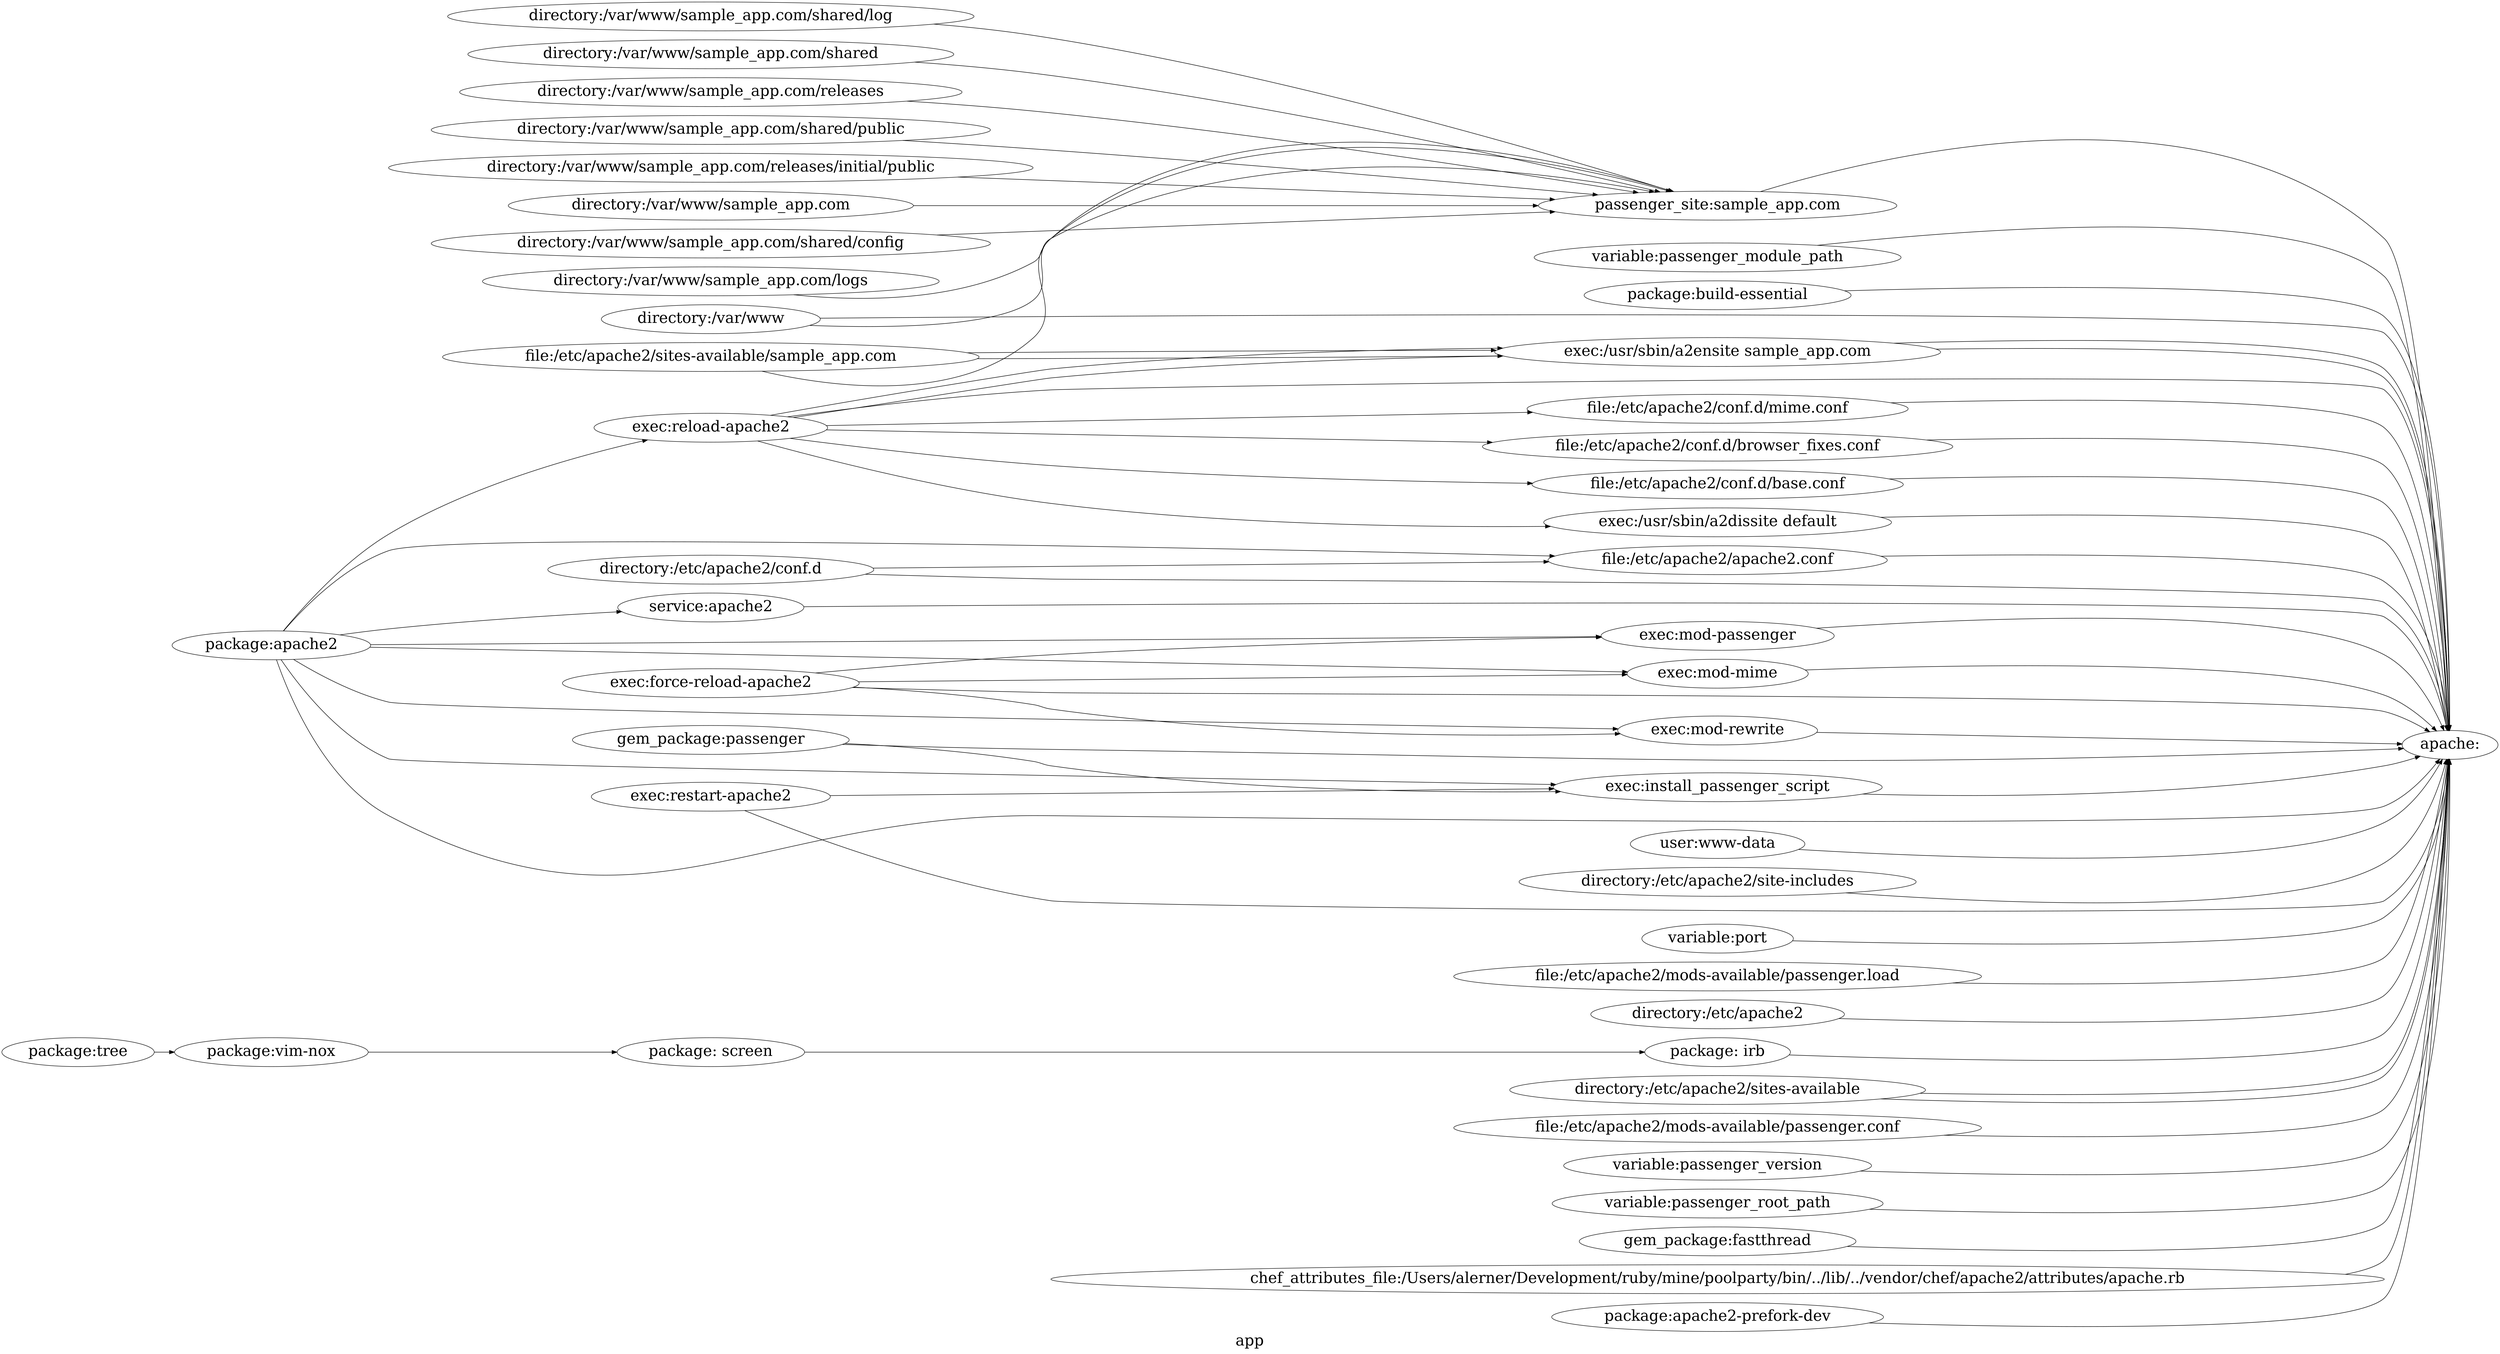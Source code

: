 digraph GRATR__Digraph {
    label = "app"
    rankdir = LR
    fontsize = 30
    bgcolor = white
    "directory:/var/www/sample_app.com/shared/config" [
        color = "#111111",
        fontsize = 30,
        style = rounded,
        label = "directory:/var/www/sample_app.com/shared/config"
    ]

    "variable:passenger_module_path" [
        color = "#111111",
        fontsize = 30,
        style = rounded,
        label = "variable:passenger_module_path"
    ]

    "package:build-essential" [
        color = "#111111",
        fontsize = 30,
        style = rounded,
        label = "package:build-essential"
    ]

    "exec:mod-rewrite" [
        color = "#111111",
        fontsize = 30,
        style = rounded,
        label = "exec:mod-rewrite"
    ]

    "file:/etc/apache2/conf.d/base.conf" [
        color = "#111111",
        fontsize = 30,
        style = rounded,
        label = "file:/etc/apache2/conf.d/base.conf"
    ]

    "exec:/usr/sbin/a2dissite default" [
        color = "#111111",
        fontsize = 30,
        style = rounded,
        label = "exec:/usr/sbin/a2dissite default"
    ]

    "user:www-data" [
        color = "#111111",
        fontsize = 30,
        style = rounded,
        label = "user:www-data"
    ]

    "directory:/var/www/sample_app.com/logs" [
        color = "#111111",
        fontsize = 30,
        style = rounded,
        label = "directory:/var/www/sample_app.com/logs"
    ]

    "file:/etc/apache2/apache2.conf" [
        color = "#111111",
        fontsize = 30,
        style = rounded,
        label = "file:/etc/apache2/apache2.conf"
    ]

    "directory:/etc/apache2/site-includes" [
        color = "#111111",
        fontsize = 30,
        style = rounded,
        label = "directory:/etc/apache2/site-includes"
    ]

    "apache:" [
        color = "#111111",
        fontsize = 30,
        style = rounded,
        label = "apache:"
    ]

    "package: irb" [
        color = "#111111",
        fontsize = 30,
        style = rounded,
        label = "package: irb"
    ]

    "directory:/var/www/sample_app.com/shared/log" [
        color = "#111111",
        fontsize = 30,
        style = rounded,
        label = "directory:/var/www/sample_app.com/shared/log"
    ]

    "file:/etc/apache2/conf.d/mime.conf" [
        color = "#111111",
        fontsize = 30,
        style = rounded,
        label = "file:/etc/apache2/conf.d/mime.conf"
    ]

    "directory:/etc/apache2/conf.d" [
        color = "#111111",
        fontsize = 30,
        style = rounded,
        label = "directory:/etc/apache2/conf.d"
    ]

    "variable:port" [
        color = "#111111",
        fontsize = 30,
        style = rounded,
        label = "variable:port"
    ]

    "exec:reload-apache2" [
        color = "#111111",
        fontsize = 30,
        style = rounded,
        label = "exec:reload-apache2"
    ]

    "package: screen" [
        color = "#111111",
        fontsize = 30,
        style = rounded,
        label = "package: screen"
    ]

    "exec:install_passenger_script" [
        color = "#111111",
        fontsize = 30,
        style = rounded,
        label = "exec:install_passenger_script"
    ]

    "exec:mod-passenger" [
        color = "#111111",
        fontsize = 30,
        style = rounded,
        label = "exec:mod-passenger"
    ]

    "file:/etc/apache2/mods-available/passenger.load" [
        color = "#111111",
        fontsize = 30,
        style = rounded,
        label = "file:/etc/apache2/mods-available/passenger.load"
    ]

    "directory:/etc/apache2" [
        color = "#111111",
        fontsize = 30,
        style = rounded,
        label = "directory:/etc/apache2"
    ]

    "directory:/var/www" [
        color = "#111111",
        fontsize = 30,
        style = rounded,
        label = "directory:/var/www"
    ]

    "package:vim-nox" [
        color = "#111111",
        fontsize = 30,
        style = rounded,
        label = "package:vim-nox"
    ]

    "package:tree" [
        color = "#111111",
        fontsize = 30,
        style = rounded,
        label = "package:tree"
    ]

    "directory:/var/www/sample_app.com/shared" [
        color = "#111111",
        fontsize = 30,
        style = rounded,
        label = "directory:/var/www/sample_app.com/shared"
    ]

    "directory:/var/www/sample_app.com/releases" [
        color = "#111111",
        fontsize = 30,
        style = rounded,
        label = "directory:/var/www/sample_app.com/releases"
    ]

    "exec:/usr/sbin/a2ensite sample_app.com" [
        color = "#111111",
        fontsize = 30,
        style = rounded,
        label = "exec:/usr/sbin/a2ensite sample_app.com"
    ]

    "directory:/etc/apache2/sites-available" [
        color = "#111111",
        fontsize = 30,
        style = rounded,
        label = "directory:/etc/apache2/sites-available"
    ]

    "file:/etc/apache2/mods-available/passenger.conf" [
        color = "#111111",
        fontsize = 30,
        style = rounded,
        label = "file:/etc/apache2/mods-available/passenger.conf"
    ]

    "file:/etc/apache2/conf.d/browser_fixes.conf" [
        color = "#111111",
        fontsize = 30,
        style = rounded,
        label = "file:/etc/apache2/conf.d/browser_fixes.conf"
    ]

    "passenger_site:sample_app.com" [
        color = "#111111",
        fontsize = 30,
        style = rounded,
        label = "passenger_site:sample_app.com"
    ]

    "variable:passenger_version" [
        color = "#111111",
        fontsize = 30,
        style = rounded,
        label = "variable:passenger_version"
    ]

    "package:apache2" [
        color = "#111111",
        fontsize = 30,
        style = rounded,
        label = "package:apache2"
    ]

    "exec:/usr/sbin/a2ensite sample_app.com" [
        color = "#111111",
        fontsize = 30,
        style = rounded,
        label = "exec:/usr/sbin/a2ensite sample_app.com"
    ]

    "directory:/etc/apache2/sites-available" [
        color = "#111111",
        fontsize = 30,
        style = rounded,
        label = "directory:/etc/apache2/sites-available"
    ]

    "directory:/var/www/sample_app.com/shared/public" [
        color = "#111111",
        fontsize = 30,
        style = rounded,
        label = "directory:/var/www/sample_app.com/shared/public"
    ]

    "file:/etc/apache2/sites-available/sample_app.com" [
        color = "#111111",
        fontsize = 30,
        style = rounded,
        label = "file:/etc/apache2/sites-available/sample_app.com"
    ]

    "gem_package:passenger" [
        color = "#111111",
        fontsize = 30,
        style = rounded,
        label = "gem_package:passenger"
    ]

    "variable:passenger_root_path" [
        color = "#111111",
        fontsize = 30,
        style = rounded,
        label = "variable:passenger_root_path"
    ]

    "gem_package:fastthread" [
        color = "#111111",
        fontsize = 30,
        style = rounded,
        label = "gem_package:fastthread"
    ]

    "chef_attributes_file:/Users/alerner/Development/ruby/mine/poolparty/bin/../lib/../vendor/chef/apache2/attributes/apache.rb" [
        color = "#111111",
        fontsize = 30,
        style = rounded,
        label = "chef_attributes_file:/Users/alerner/Development/ruby/mine/poolparty/bin/../lib/../vendor/chef/apache2/attributes/apache.rb"
    ]

    "service:apache2" [
        color = "#111111",
        fontsize = 30,
        style = rounded,
        label = "service:apache2"
    ]

    "exec:force-reload-apache2" [
        color = "#111111",
        fontsize = 30,
        style = rounded,
        label = "exec:force-reload-apache2"
    ]

    "directory:/var/www/sample_app.com/releases/initial/public" [
        color = "#111111",
        fontsize = 30,
        style = rounded,
        label = "directory:/var/www/sample_app.com/releases/initial/public"
    ]

    "directory:/var/www/sample_app.com" [
        color = "#111111",
        fontsize = 30,
        style = rounded,
        label = "directory:/var/www/sample_app.com"
    ]

    "directory:/var/www" [
        color = "#111111",
        fontsize = 30,
        style = rounded,
        label = "directory:/var/www"
    ]

    "package:apache2-prefork-dev" [
        color = "#111111",
        fontsize = 30,
        style = rounded,
        label = "package:apache2-prefork-dev"
    ]

    "exec:mod-mime" [
        color = "#111111",
        fontsize = 30,
        style = rounded,
        label = "exec:mod-mime"
    ]

    "exec:restart-apache2" [
        color = "#111111",
        fontsize = 30,
        style = rounded,
        label = "exec:restart-apache2"
    ]

    "package:apache2" -> "exec:install_passenger_script" [
        fontsize = 30
    ]

    "exec:/usr/sbin/a2dissite default" -> "apache:" [
        fontsize = 30
    ]

    "package:build-essential" -> "apache:" [
        fontsize = 30
    ]

    "directory:/var/www" -> "passenger_site:sample_app.com" [
        fontsize = 30
    ]

    "file:/etc/apache2/sites-available/sample_app.com" -> "passenger_site:sample_app.com" [
        fontsize = 30
    ]

    "user:www-data" -> "apache:" [
        fontsize = 30
    ]

    "file:/etc/apache2/mods-available/passenger.load" -> "apache:" [
        fontsize = 30
    ]

    "package:apache2" -> "exec:mod-rewrite" [
        fontsize = 30
    ]

    "exec:force-reload-apache2" -> "exec:mod-passenger" [
        fontsize = 30
    ]

    "package:apache2" -> "file:/etc/apache2/apache2.conf" [
        fontsize = 30
    ]

    "passenger_site:sample_app.com" -> "apache:" [
        fontsize = 30
    ]

    "file:/etc/apache2/sites-available/sample_app.com" -> "exec:/usr/sbin/a2ensite sample_app.com" [
        fontsize = 30
    ]

    "variable:passenger_version" -> "apache:" [
        fontsize = 30
    ]

    "directory:/var/www/sample_app.com/shared/public" -> "passenger_site:sample_app.com" [
        fontsize = 30
    ]

    "exec:force-reload-apache2" -> "exec:mod-rewrite" [
        fontsize = 30
    ]

    "gem_package:passenger" -> "apache:" [
        fontsize = 30
    ]

    "directory:/var/www" -> "apache:" [
        fontsize = 30
    ]

    "exec:reload-apache2" -> "file:/etc/apache2/conf.d/base.conf" [
        fontsize = 30
    ]

    "variable:passenger_root_path" -> "apache:" [
        fontsize = 30
    ]

    "service:apache2" -> "apache:" [
        fontsize = 30
    ]

    "exec:install_passenger_script" -> "apache:" [
        fontsize = 30
    ]

    "exec:mod-rewrite" -> "apache:" [
        fontsize = 30
    ]

    "variable:port" -> "apache:" [
        fontsize = 30
    ]

    "directory:/etc/apache2" -> "apache:" [
        fontsize = 30
    ]

    "directory:/var/www/sample_app.com" -> "passenger_site:sample_app.com" [
        fontsize = 30
    ]

    "file:/etc/apache2/mods-available/passenger.conf" -> "apache:" [
        fontsize = 30
    ]

    "package: irb" -> "apache:" [
        fontsize = 30
    ]

    "gem_package:fastthread" -> "apache:" [
        fontsize = 30
    ]

    "directory:/etc/apache2/sites-available" -> "apache:" [
        fontsize = 30
    ]

    "package:apache2-prefork-dev" -> "apache:" [
        fontsize = 30
    ]

    "exec:force-reload-apache2" -> "exec:mod-mime" [
        fontsize = 30
    ]

    "package:apache2" -> "apache:" [
        fontsize = 30
    ]

    "directory:/var/www/sample_app.com/shared" -> "passenger_site:sample_app.com" [
        fontsize = 30
    ]

    "directory:/var/www/sample_app.com/logs" -> "passenger_site:sample_app.com" [
        fontsize = 30
    ]

    "package:apache2" -> "service:apache2" [
        fontsize = 30
    ]

    "exec:mod-passenger" -> "apache:" [
        fontsize = 30
    ]

    "gem_package:passenger" -> "exec:install_passenger_script" [
        fontsize = 30
    ]

    "exec:reload-apache2" -> "exec:/usr/sbin/a2dissite default" [
        fontsize = 30
    ]

    "chef_attributes_file:/Users/alerner/Development/ruby/mine/poolparty/bin/../lib/../vendor/chef/apache2/attributes/apache.rb" -> "apache:" [
        fontsize = 30
    ]

    "package:tree" -> "package:vim-nox" [
        fontsize = 30
    ]

    "package:vim-nox" -> "package: screen" [
        fontsize = 30
    ]

    "variable:passenger_module_path" -> "apache:" [
        fontsize = 30
    ]

    "directory:/etc/apache2/conf.d" -> "file:/etc/apache2/apache2.conf" [
        fontsize = 30
    ]

    "exec:restart-apache2" -> "exec:install_passenger_script" [
        fontsize = 30
    ]

    "exec:mod-mime" -> "apache:" [
        fontsize = 30
    ]

    "directory:/var/www/sample_app.com/shared/log" -> "passenger_site:sample_app.com" [
        fontsize = 30
    ]

    "package: screen" -> "package: irb" [
        fontsize = 30
    ]

    "directory:/var/www/sample_app.com/shared/config" -> "passenger_site:sample_app.com" [
        fontsize = 30
    ]

    "file:/etc/apache2/sites-available/sample_app.com" -> "exec:/usr/sbin/a2ensite sample_app.com" [
        fontsize = 30
    ]

    "exec:restart-apache2" -> "apache:" [
        fontsize = 30
    ]

    "directory:/etc/apache2/site-includes" -> "apache:" [
        fontsize = 30
    ]

    "file:/etc/apache2/conf.d/mime.conf" -> "apache:" [
        fontsize = 30
    ]

    "exec:reload-apache2" -> "exec:/usr/sbin/a2ensite sample_app.com" [
        fontsize = 30
    ]

    "package:apache2" -> "exec:mod-mime" [
        fontsize = 30
    ]

    "exec:reload-apache2" -> "apache:" [
        fontsize = 30
    ]

    "exec:force-reload-apache2" -> "apache:" [
        fontsize = 30
    ]

    "directory:/etc/apache2/conf.d" -> "apache:" [
        fontsize = 30
    ]

    "exec:reload-apache2" -> "exec:/usr/sbin/a2ensite sample_app.com" [
        fontsize = 30
    ]

    "directory:/etc/apache2/sites-available" -> "apache:" [
        fontsize = 30
    ]

    "file:/etc/apache2/apache2.conf" -> "apache:" [
        fontsize = 30
    ]

    "exec:reload-apache2" -> "file:/etc/apache2/conf.d/browser_fixes.conf" [
        fontsize = 30
    ]

    "directory:/var/www/sample_app.com/releases/initial/public" -> "passenger_site:sample_app.com" [
        fontsize = 30
    ]

    "exec:reload-apache2" -> "file:/etc/apache2/conf.d/mime.conf" [
        fontsize = 30
    ]

    "exec:/usr/sbin/a2ensite sample_app.com" -> "apache:" [
        fontsize = 30
    ]

    "directory:/var/www/sample_app.com/releases" -> "passenger_site:sample_app.com" [
        fontsize = 30
    ]

    "file:/etc/apache2/conf.d/browser_fixes.conf" -> "apache:" [
        fontsize = 30
    ]

    "exec:/usr/sbin/a2ensite sample_app.com" -> "apache:" [
        fontsize = 30
    ]

    "package:apache2" -> "exec:reload-apache2" [
        fontsize = 30
    ]

    "file:/etc/apache2/conf.d/base.conf" -> "apache:" [
        fontsize = 30
    ]

    "package:apache2" -> "exec:mod-passenger" [
        fontsize = 30
    ]

}

